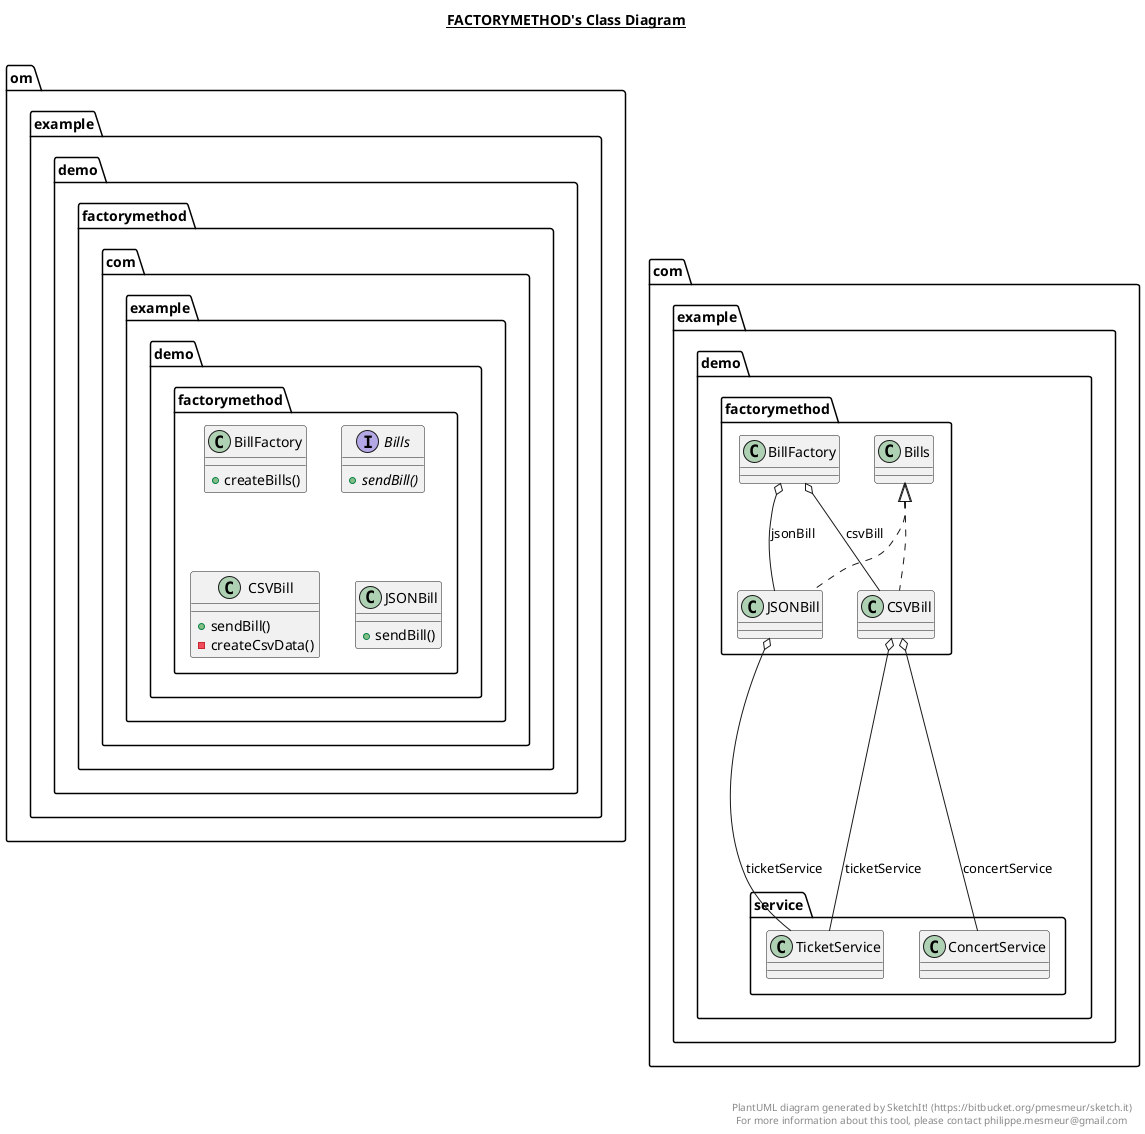 @startuml

title __FACTORYMETHOD's Class Diagram__\n


    namespace om.example.demo {
      namespace factorymethod {
        class com.example.demo.factorymethod.BillFactory {
            + createBills()
        }
      }
    }

  


    namespace om.example.demo {
      namespace factorymethod {
        interface com.example.demo.factorymethod.Bills {
            {abstract} + sendBill()
        }
      }
    }

  


    namespace om.example.demo {
      namespace factorymethod {
        class com.example.demo.factorymethod.CSVBill {
            + sendBill()
            - createCsvData()
        }
      }
    }

  


    namespace om.example.demo {
      namespace factorymethod {
        class com.example.demo.factorymethod.JSONBill {
            + sendBill()
        }
      }
    }

  

  com.example.demo.factorymethod.BillFactory o-- com.example.demo.factorymethod.CSVBill : csvBill
  com.example.demo.factorymethod.BillFactory o-- com.example.demo.factorymethod.JSONBill : jsonBill
  com.example.demo.factorymethod.CSVBill .up.|> com.example.demo.factorymethod.Bills
  com.example.demo.factorymethod.CSVBill o-- com.example.demo.service.ConcertService : concertService
  com.example.demo.factorymethod.CSVBill o-- com.example.demo.service.TicketService : ticketService
  com.example.demo.factorymethod.JSONBill .up.|> com.example.demo.factorymethod.Bills
  com.example.demo.factorymethod.JSONBill o-- com.example.demo.service.TicketService : ticketService


right footer


PlantUML diagram generated by SketchIt! (https://bitbucket.org/pmesmeur/sketch.it)
For more information about this tool, please contact philippe.mesmeur@gmail.com
endfooter

@enduml
